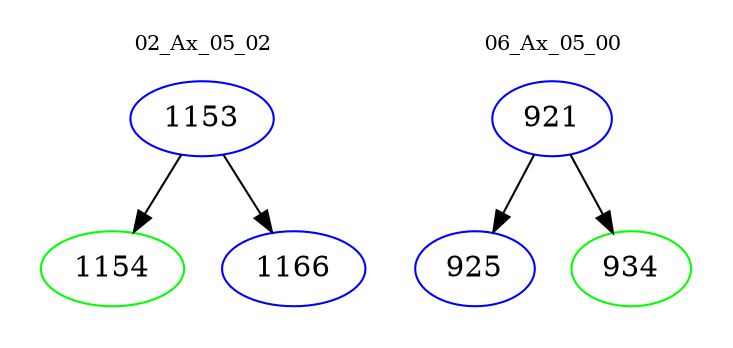 digraph{
subgraph cluster_0 {
color = white
label = "02_Ax_05_02";
fontsize=10;
T0_1153 [label="1153", color="blue"]
T0_1153 -> T0_1154 [color="black"]
T0_1154 [label="1154", color="green"]
T0_1153 -> T0_1166 [color="black"]
T0_1166 [label="1166", color="blue"]
}
subgraph cluster_1 {
color = white
label = "06_Ax_05_00";
fontsize=10;
T1_921 [label="921", color="blue"]
T1_921 -> T1_925 [color="black"]
T1_925 [label="925", color="blue"]
T1_921 -> T1_934 [color="black"]
T1_934 [label="934", color="green"]
}
}
